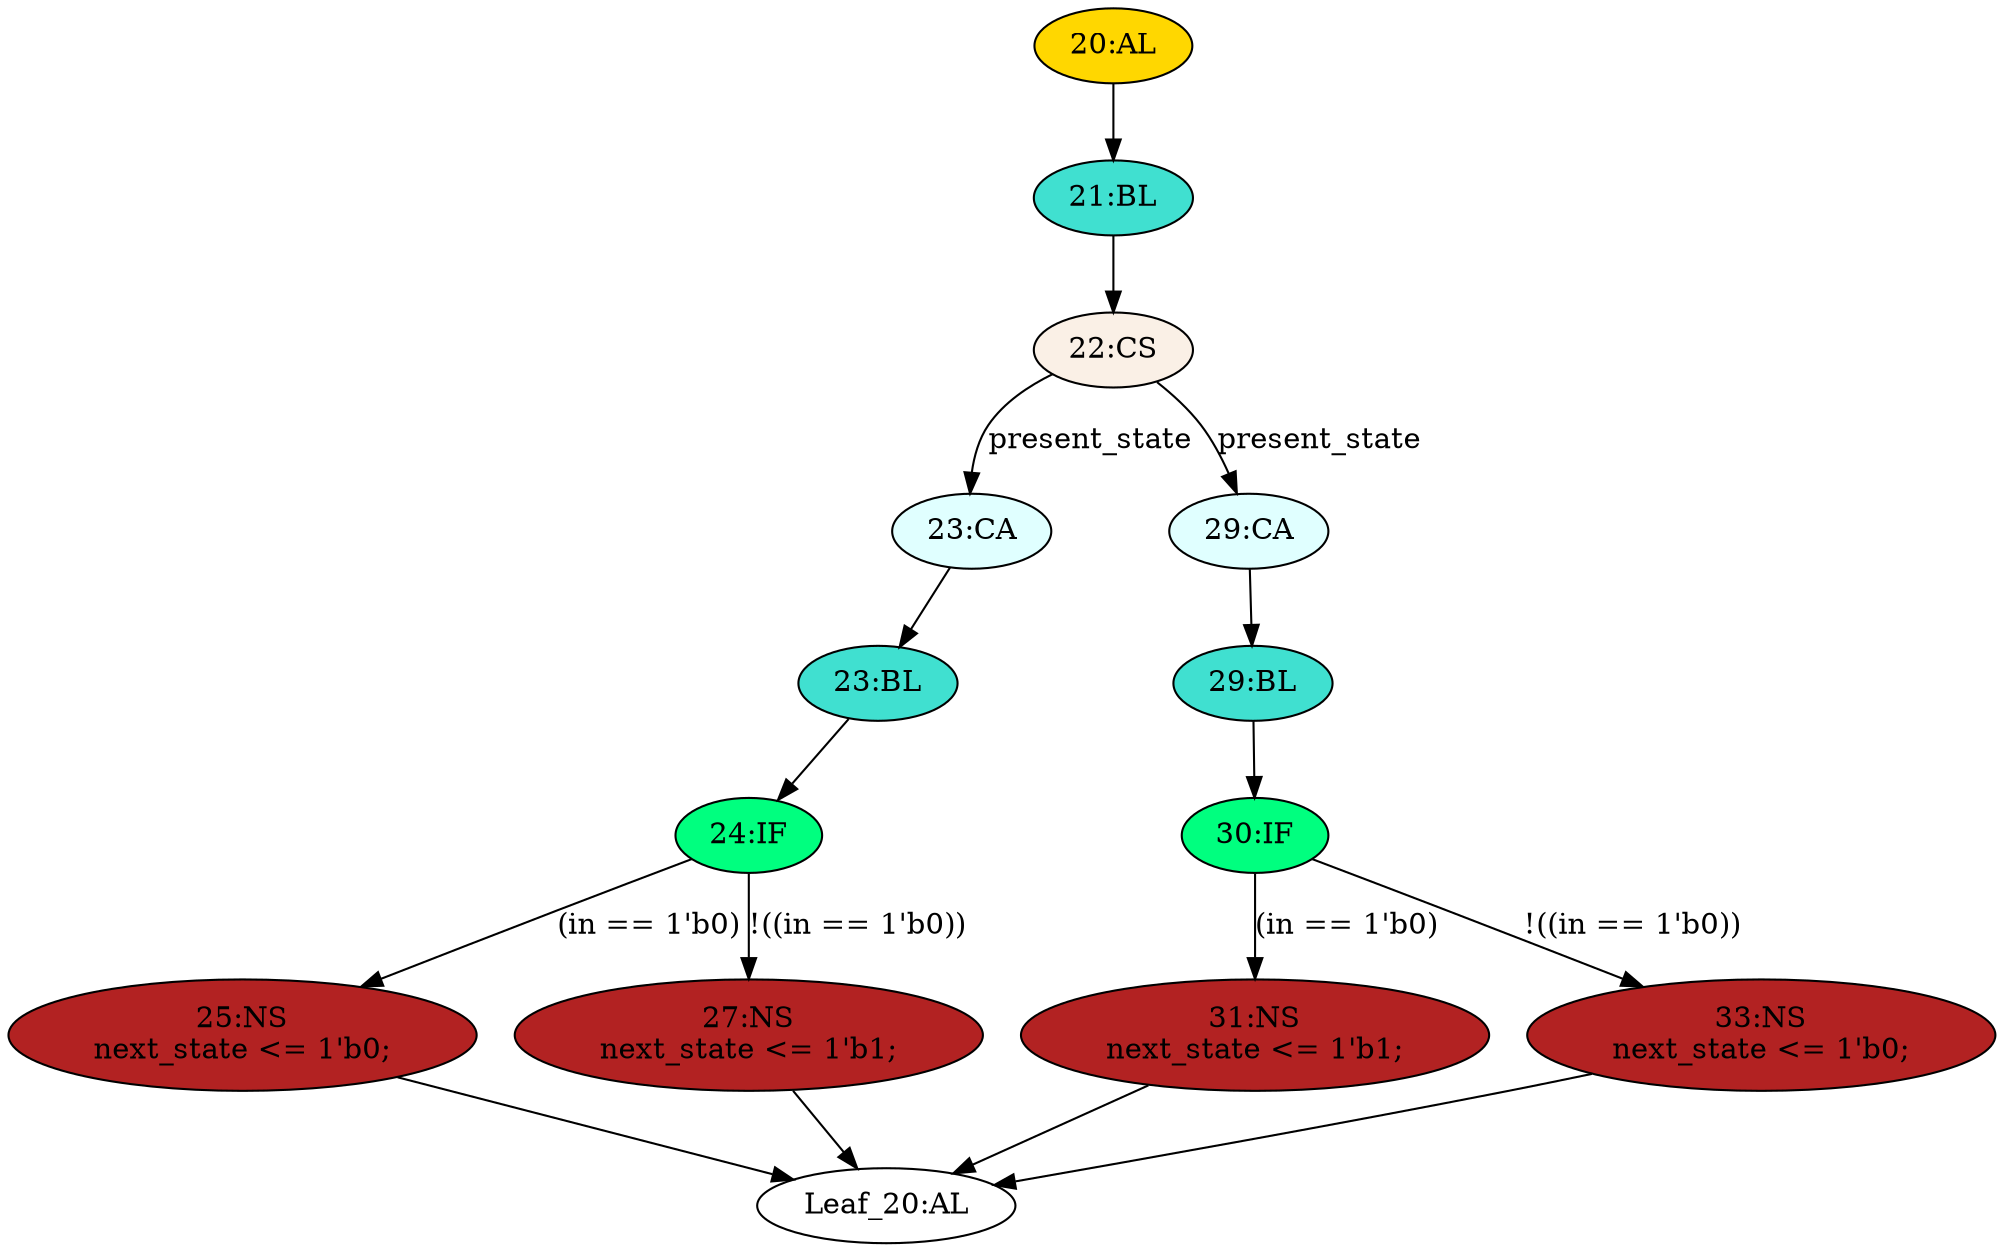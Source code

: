 strict digraph "" {
	node [label="\N"];
	"23:CA"	[ast="<pyverilog.vparser.ast.Case object at 0x7f5c0c71c5d0>",
		fillcolor=lightcyan,
		label="23:CA",
		statements="[]",
		style=filled,
		typ=Case];
	"23:BL"	[ast="<pyverilog.vparser.ast.Block object at 0x7f5c0c71c650>",
		fillcolor=turquoise,
		label="23:BL",
		statements="[]",
		style=filled,
		typ=Block];
	"23:CA" -> "23:BL"	[cond="[]",
		lineno=None];
	"20:AL"	[ast="<pyverilog.vparser.ast.Always object at 0x7f5c0c71c310>",
		clk_sens=False,
		fillcolor=gold,
		label="20:AL",
		sens="['in', 'present_state']",
		statements="[]",
		style=filled,
		typ=Always,
		use_var="['present_state', 'in']"];
	"21:BL"	[ast="<pyverilog.vparser.ast.Block object at 0x7f5c0c71c4d0>",
		fillcolor=turquoise,
		label="21:BL",
		statements="[]",
		style=filled,
		typ=Block];
	"20:AL" -> "21:BL"	[cond="[]",
		lineno=None];
	"22:CS"	[ast="<pyverilog.vparser.ast.CaseStatement object at 0x7f5c0c71c510>",
		fillcolor=linen,
		label="22:CS",
		statements="[]",
		style=filled,
		typ=CaseStatement];
	"21:BL" -> "22:CS"	[cond="[]",
		lineno=None];
	"31:NS"	[ast="<pyverilog.vparser.ast.NonblockingSubstitution object at 0x7f5c0c71cb90>",
		fillcolor=firebrick,
		label="31:NS
next_state <= 1'b1;",
		statements="[<pyverilog.vparser.ast.NonblockingSubstitution object at 0x7f5c0c71cb90>]",
		style=filled,
		typ=NonblockingSubstitution];
	"Leaf_20:AL"	[def_var="['next_state']",
		label="Leaf_20:AL"];
	"31:NS" -> "Leaf_20:AL"	[cond="[]",
		lineno=None];
	"33:NS"	[ast="<pyverilog.vparser.ast.NonblockingSubstitution object at 0x7f5c0c71c0d0>",
		fillcolor=firebrick,
		label="33:NS
next_state <= 1'b0;",
		statements="[<pyverilog.vparser.ast.NonblockingSubstitution object at 0x7f5c0c71c0d0>]",
		style=filled,
		typ=NonblockingSubstitution];
	"33:NS" -> "Leaf_20:AL"	[cond="[]",
		lineno=None];
	"25:NS"	[ast="<pyverilog.vparser.ast.NonblockingSubstitution object at 0x7f5c0c71c890>",
		fillcolor=firebrick,
		label="25:NS
next_state <= 1'b0;",
		statements="[<pyverilog.vparser.ast.NonblockingSubstitution object at 0x7f5c0c71c890>]",
		style=filled,
		typ=NonblockingSubstitution];
	"25:NS" -> "Leaf_20:AL"	[cond="[]",
		lineno=None];
	"22:CS" -> "23:CA"	[cond="['present_state']",
		label=present_state,
		lineno=22];
	"29:CA"	[ast="<pyverilog.vparser.ast.Case object at 0x7f5c0c71ca90>",
		fillcolor=lightcyan,
		label="29:CA",
		statements="[]",
		style=filled,
		typ=Case];
	"22:CS" -> "29:CA"	[cond="['present_state']",
		label=present_state,
		lineno=22];
	"29:BL"	[ast="<pyverilog.vparser.ast.Block object at 0x7f5c0c71cb10>",
		fillcolor=turquoise,
		label="29:BL",
		statements="[]",
		style=filled,
		typ=Block];
	"29:CA" -> "29:BL"	[cond="[]",
		lineno=None];
	"27:NS"	[ast="<pyverilog.vparser.ast.NonblockingSubstitution object at 0x7f5c0c71c710>",
		fillcolor=firebrick,
		label="27:NS
next_state <= 1'b1;",
		statements="[<pyverilog.vparser.ast.NonblockingSubstitution object at 0x7f5c0c71c710>]",
		style=filled,
		typ=NonblockingSubstitution];
	"27:NS" -> "Leaf_20:AL"	[cond="[]",
		lineno=None];
	"24:IF"	[ast="<pyverilog.vparser.ast.IfStatement object at 0x7f5c0c71c690>",
		fillcolor=springgreen,
		label="24:IF",
		statements="[]",
		style=filled,
		typ=IfStatement];
	"24:IF" -> "25:NS"	[cond="['in']",
		label="(in == 1'b0)",
		lineno=24];
	"24:IF" -> "27:NS"	[cond="['in']",
		label="!((in == 1'b0))",
		lineno=24];
	"30:IF"	[ast="<pyverilog.vparser.ast.IfStatement object at 0x7f5c0c71cb50>",
		fillcolor=springgreen,
		label="30:IF",
		statements="[]",
		style=filled,
		typ=IfStatement];
	"29:BL" -> "30:IF"	[cond="[]",
		lineno=None];
	"30:IF" -> "31:NS"	[cond="['in']",
		label="(in == 1'b0)",
		lineno=30];
	"30:IF" -> "33:NS"	[cond="['in']",
		label="!((in == 1'b0))",
		lineno=30];
	"23:BL" -> "24:IF"	[cond="[]",
		lineno=None];
}

